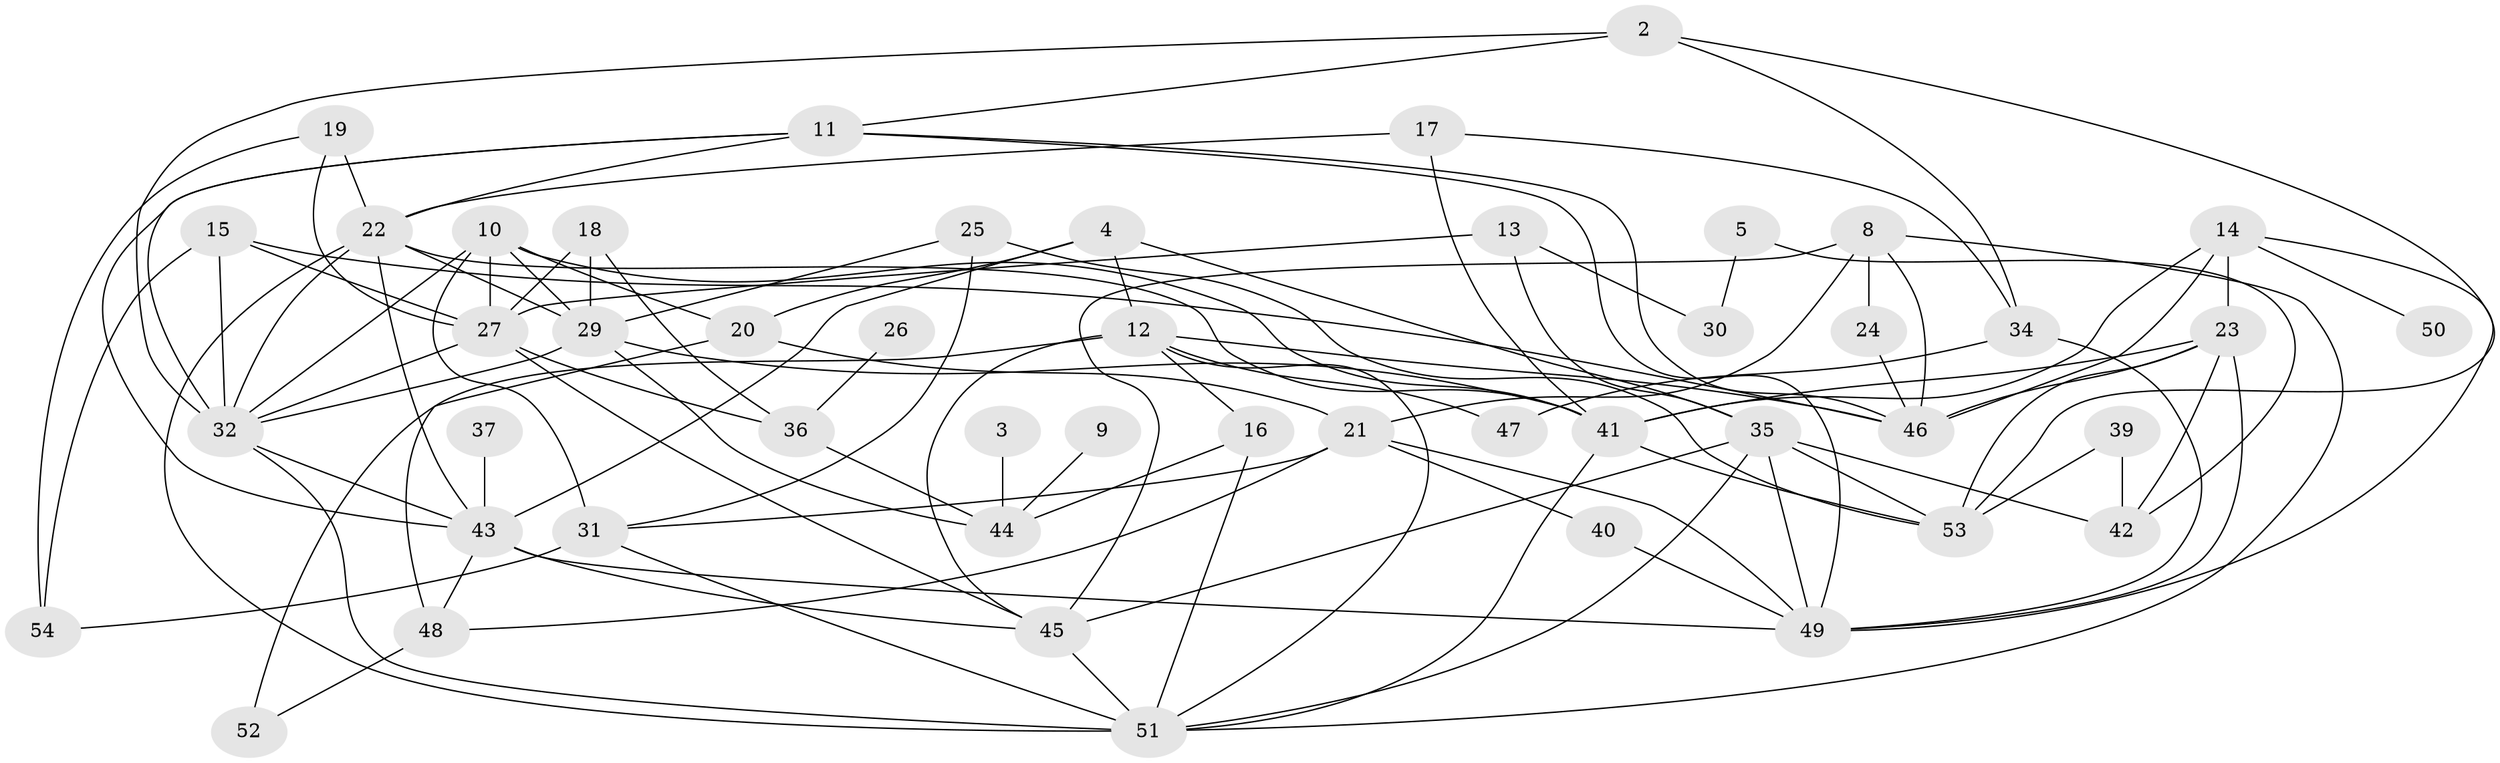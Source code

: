 // original degree distribution, {3: 0.17592592592592593, 8: 0.018518518518518517, 0: 0.046296296296296294, 5: 0.10185185185185185, 2: 0.18518518518518517, 6: 0.09259259259259259, 4: 0.17592592592592593, 1: 0.18518518518518517, 7: 0.018518518518518517}
// Generated by graph-tools (version 1.1) at 2025/00/03/09/25 03:00:47]
// undirected, 48 vertices, 107 edges
graph export_dot {
graph [start="1"]
  node [color=gray90,style=filled];
  2;
  3;
  4;
  5;
  8;
  9;
  10;
  11;
  12;
  13;
  14;
  15;
  16;
  17;
  18;
  19;
  20;
  21;
  22;
  23;
  24;
  25;
  26;
  27;
  29;
  30;
  31;
  32;
  34;
  35;
  36;
  37;
  39;
  40;
  41;
  42;
  43;
  44;
  45;
  46;
  47;
  48;
  49;
  50;
  51;
  52;
  53;
  54;
  2 -- 11 [weight=1.0];
  2 -- 32 [weight=1.0];
  2 -- 34 [weight=1.0];
  2 -- 53 [weight=1.0];
  3 -- 44 [weight=1.0];
  4 -- 12 [weight=1.0];
  4 -- 20 [weight=1.0];
  4 -- 35 [weight=1.0];
  4 -- 43 [weight=1.0];
  5 -- 30 [weight=1.0];
  5 -- 42 [weight=1.0];
  8 -- 21 [weight=1.0];
  8 -- 24 [weight=1.0];
  8 -- 45 [weight=1.0];
  8 -- 46 [weight=1.0];
  8 -- 51 [weight=1.0];
  9 -- 44 [weight=1.0];
  10 -- 20 [weight=1.0];
  10 -- 27 [weight=1.0];
  10 -- 29 [weight=1.0];
  10 -- 31 [weight=1.0];
  10 -- 32 [weight=1.0];
  10 -- 41 [weight=1.0];
  11 -- 22 [weight=1.0];
  11 -- 32 [weight=1.0];
  11 -- 43 [weight=1.0];
  11 -- 46 [weight=1.0];
  11 -- 49 [weight=1.0];
  12 -- 16 [weight=1.0];
  12 -- 45 [weight=1.0];
  12 -- 46 [weight=1.0];
  12 -- 47 [weight=2.0];
  12 -- 51 [weight=1.0];
  12 -- 52 [weight=2.0];
  13 -- 27 [weight=1.0];
  13 -- 30 [weight=1.0];
  13 -- 35 [weight=1.0];
  14 -- 23 [weight=1.0];
  14 -- 41 [weight=1.0];
  14 -- 46 [weight=1.0];
  14 -- 49 [weight=1.0];
  14 -- 50 [weight=1.0];
  15 -- 27 [weight=1.0];
  15 -- 32 [weight=1.0];
  15 -- 46 [weight=1.0];
  15 -- 54 [weight=1.0];
  16 -- 44 [weight=1.0];
  16 -- 51 [weight=1.0];
  17 -- 22 [weight=1.0];
  17 -- 34 [weight=1.0];
  17 -- 41 [weight=1.0];
  18 -- 27 [weight=1.0];
  18 -- 29 [weight=1.0];
  18 -- 36 [weight=1.0];
  19 -- 22 [weight=2.0];
  19 -- 27 [weight=1.0];
  19 -- 54 [weight=1.0];
  20 -- 21 [weight=1.0];
  20 -- 48 [weight=2.0];
  21 -- 31 [weight=1.0];
  21 -- 40 [weight=1.0];
  21 -- 48 [weight=1.0];
  21 -- 49 [weight=1.0];
  22 -- 29 [weight=1.0];
  22 -- 32 [weight=2.0];
  22 -- 41 [weight=1.0];
  22 -- 43 [weight=1.0];
  22 -- 51 [weight=1.0];
  23 -- 41 [weight=1.0];
  23 -- 42 [weight=1.0];
  23 -- 46 [weight=1.0];
  23 -- 49 [weight=1.0];
  23 -- 53 [weight=1.0];
  24 -- 46 [weight=1.0];
  25 -- 29 [weight=1.0];
  25 -- 31 [weight=1.0];
  25 -- 53 [weight=1.0];
  26 -- 36 [weight=1.0];
  27 -- 32 [weight=1.0];
  27 -- 36 [weight=1.0];
  27 -- 45 [weight=1.0];
  29 -- 32 [weight=1.0];
  29 -- 41 [weight=1.0];
  29 -- 44 [weight=1.0];
  31 -- 51 [weight=1.0];
  31 -- 54 [weight=1.0];
  32 -- 43 [weight=3.0];
  32 -- 51 [weight=2.0];
  34 -- 47 [weight=1.0];
  34 -- 49 [weight=1.0];
  35 -- 42 [weight=1.0];
  35 -- 45 [weight=1.0];
  35 -- 49 [weight=1.0];
  35 -- 51 [weight=1.0];
  35 -- 53 [weight=1.0];
  36 -- 44 [weight=1.0];
  37 -- 43 [weight=1.0];
  39 -- 42 [weight=1.0];
  39 -- 53 [weight=1.0];
  40 -- 49 [weight=1.0];
  41 -- 51 [weight=1.0];
  41 -- 53 [weight=1.0];
  43 -- 45 [weight=1.0];
  43 -- 48 [weight=1.0];
  43 -- 49 [weight=1.0];
  45 -- 51 [weight=1.0];
  48 -- 52 [weight=1.0];
}
